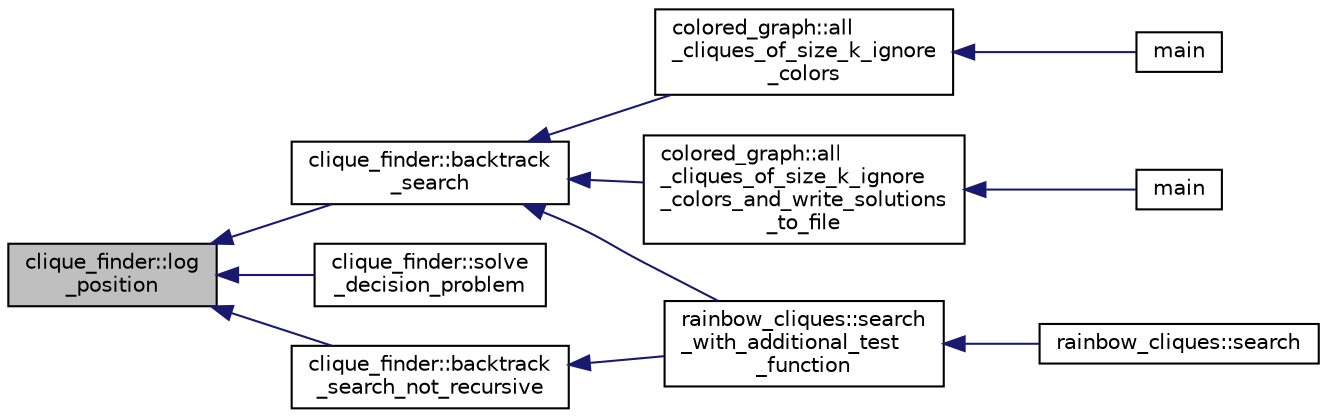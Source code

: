digraph "clique_finder::log_position"
{
  edge [fontname="Helvetica",fontsize="10",labelfontname="Helvetica",labelfontsize="10"];
  node [fontname="Helvetica",fontsize="10",shape=record];
  rankdir="LR";
  Node185 [label="clique_finder::log\l_position",height=0.2,width=0.4,color="black", fillcolor="grey75", style="filled", fontcolor="black"];
  Node185 -> Node186 [dir="back",color="midnightblue",fontsize="10",style="solid",fontname="Helvetica"];
  Node186 [label="clique_finder::backtrack\l_search",height=0.2,width=0.4,color="black", fillcolor="white", style="filled",URL="$dc/d82/classclique__finder.html#a94ab299b0915409a3bc1084186393e0a"];
  Node186 -> Node187 [dir="back",color="midnightblue",fontsize="10",style="solid",fontname="Helvetica"];
  Node187 [label="colored_graph::all\l_cliques_of_size_k_ignore\l_colors",height=0.2,width=0.4,color="black", fillcolor="white", style="filled",URL="$dc/de2/classcolored__graph.html#ae25e8fa7873bb5a3409641c08ca95024"];
  Node187 -> Node188 [dir="back",color="midnightblue",fontsize="10",style="solid",fontname="Helvetica"];
  Node188 [label="main",height=0.2,width=0.4,color="black", fillcolor="white", style="filled",URL="$d4/d71/all__rainbow__cliques_8_c.html#a3c04138a5bfe5d72780bb7e82a18e627"];
  Node186 -> Node189 [dir="back",color="midnightblue",fontsize="10",style="solid",fontname="Helvetica"];
  Node189 [label="colored_graph::all\l_cliques_of_size_k_ignore\l_colors_and_write_solutions\l_to_file",height=0.2,width=0.4,color="black", fillcolor="white", style="filled",URL="$dc/de2/classcolored__graph.html#adac4d97375919b00495f7023be88d749"];
  Node189 -> Node190 [dir="back",color="midnightblue",fontsize="10",style="solid",fontname="Helvetica"];
  Node190 [label="main",height=0.2,width=0.4,color="black", fillcolor="white", style="filled",URL="$d9/d9f/all__cliques_8_c.html#a3c04138a5bfe5d72780bb7e82a18e627"];
  Node186 -> Node191 [dir="back",color="midnightblue",fontsize="10",style="solid",fontname="Helvetica"];
  Node191 [label="rainbow_cliques::search\l_with_additional_test\l_function",height=0.2,width=0.4,color="black", fillcolor="white", style="filled",URL="$d3/d54/classrainbow__cliques.html#a38487c306d689486602968412f851b98"];
  Node191 -> Node192 [dir="back",color="midnightblue",fontsize="10",style="solid",fontname="Helvetica"];
  Node192 [label="rainbow_cliques::search",height=0.2,width=0.4,color="black", fillcolor="white", style="filled",URL="$d3/d54/classrainbow__cliques.html#a068ae8a136fca21b0e5bfe6d7605d3d6"];
  Node185 -> Node193 [dir="back",color="midnightblue",fontsize="10",style="solid",fontname="Helvetica"];
  Node193 [label="clique_finder::solve\l_decision_problem",height=0.2,width=0.4,color="black", fillcolor="white", style="filled",URL="$dc/d82/classclique__finder.html#a56caf53f860dbbc0b13448b5982773e2"];
  Node185 -> Node194 [dir="back",color="midnightblue",fontsize="10",style="solid",fontname="Helvetica"];
  Node194 [label="clique_finder::backtrack\l_search_not_recursive",height=0.2,width=0.4,color="black", fillcolor="white", style="filled",URL="$dc/d82/classclique__finder.html#acc978a5b3e9fcd0c8e4a9b08d49d94e0"];
  Node194 -> Node191 [dir="back",color="midnightblue",fontsize="10",style="solid",fontname="Helvetica"];
}

